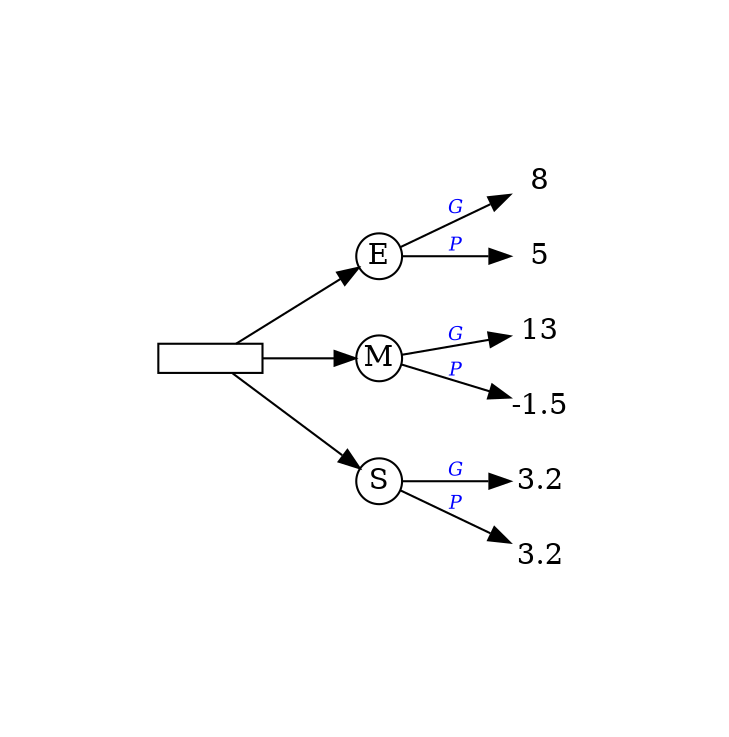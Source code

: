 digraph A {
  rankdir=LR;
  center=true; margin=1; 
  nodesep=0.2; ranksep=0.6;

  # only streight lines
  splines=line;

  edge [fontsize=9, fontname="times-italic", fontcolor=blue];
  
  # decision nodes
  l1 [label="", shape=normal, fixedsize=true, height=".2", width="0.7"];

  E1, M1, S1 [fixedsize=true, height=".3", width=".3"];
  E1 [label=E];
  M1 [label=M]; 
  S1 [label=S]; 
  l1 -> {E1, M1, S1};

  node [shape=none , fixedsize=true, height=".3", width=".4"]; 
  eg1 [label="8"];
  ep1 [label="5"];
  mg1 [label="13"];
  mp1 [label="-1.5"];
  sg1 [label="3.2"];
  sp1 [label="3.2"];

  E1->eg1 [label=G];
  E1->ep1 [label=P];
  M1->mg1 [label=G];
  M1->mp1 [label=P];
  S1->sg1 [label=G]
  S1->sp1 [label=P];


}